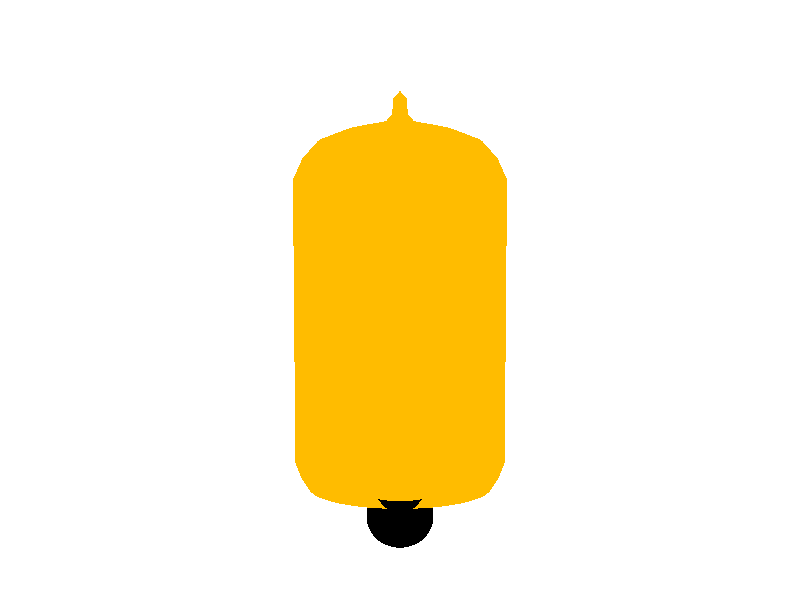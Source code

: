 #include "colors.inc"
#include "metals.inc"
#include "woods.inc"  
#include  "textures.inc"  
  
background{White}
camera 
{
    angle 10
    location <40, 10, 0>
    look_at <0, 2, 0>
}    

light_source 
{
    <20, 20, -20> color White
}  

#declare nixieShell =   
lathe 
{
    13,
    <0.0,  0.24>,
    <0.44,   0.25>,
    <0.82,   0.28>,
    <0.89,   0.39>,
    <0.94,   0.52>,
    <0.95,   3.09>,
    <0.87,  3.27>,
    <0.74,  3.42>,
    <0.5,   3.52>,
    <0.13,  3.61>,
    <0.07,  3.68>,
    <0.06,  3.82>,
    <0,     3.89>      
    texture{Orange_Glass}
    finish 
    {
        ambient .3
        phong .75
    } 
}          

  

       

#declare nixieCentre =   
lathe 
{
    4,
    <0.0,  0.57>,
    <0.89,   0.57>,
    <0.89,   0.71>,
    <0.0,   0.71>   
    texture{Brass_Metal}
    finish 
    {
        ambient .3
        phong .75
    } 
}
     

  
#declare queenBody =   
lathe 
{
    27,               
    <0.1,  0.68>,      
    <0.03,  0.67>,      
    <0.03,  0.8>,  
    <0.64,   0.8>,  
    <0.64,   1.1>,
    <0.58,   1.1>, 
    <0.24,   2.22>,   
    <0.39,   2.23>, 
    <0.39,  2.38>, 
    <0.3,  2.38>,  
    <0.43,  2.68>, 
    <0.14,  2.7>,  
    <0.14,  2.95>, 
    <0,  2.95>,
    <0,  2.9>,
    <0.09,  2.9>,  
    <0.09,  2.64>,
    <0.37,  2.64>,    
    <0.23,  2.34>,
    <0.35,  2.34>, 
    <0.35,  2.27>,
    <0.19,  2.27>,
    <0.19,  2.17>,
    <0.54,  1.05>,
    <0.59,  1.05>,
    <0.58,  0.84>,
    <0.00,  0.84>
    texture{Gold_Metal} 
    //scale <1.1,1.1, 1.1>
    finish 
    {
        ambient .3
        phong .75
    } 
}           
   
  
#declare prong1 =     
cylinder { <0.72,0.56,0>,<0,0,0>, 0.30 

           scale <1,1,1>
         } 
    

#declare filiment =          
difference
{    
    object {queenBody}
    box 
    { 
        <0.05, -10, -1.00>,< 10, 10, 1.00>   
    } 
              
    box 
    { 
        <-0.05, -10, -1.00>,< -10, 10, 1.00>   
    }      
}
   
                     
object {nixieShell}
object {nixieCentre}  
object {prong1}      
object {filiment}